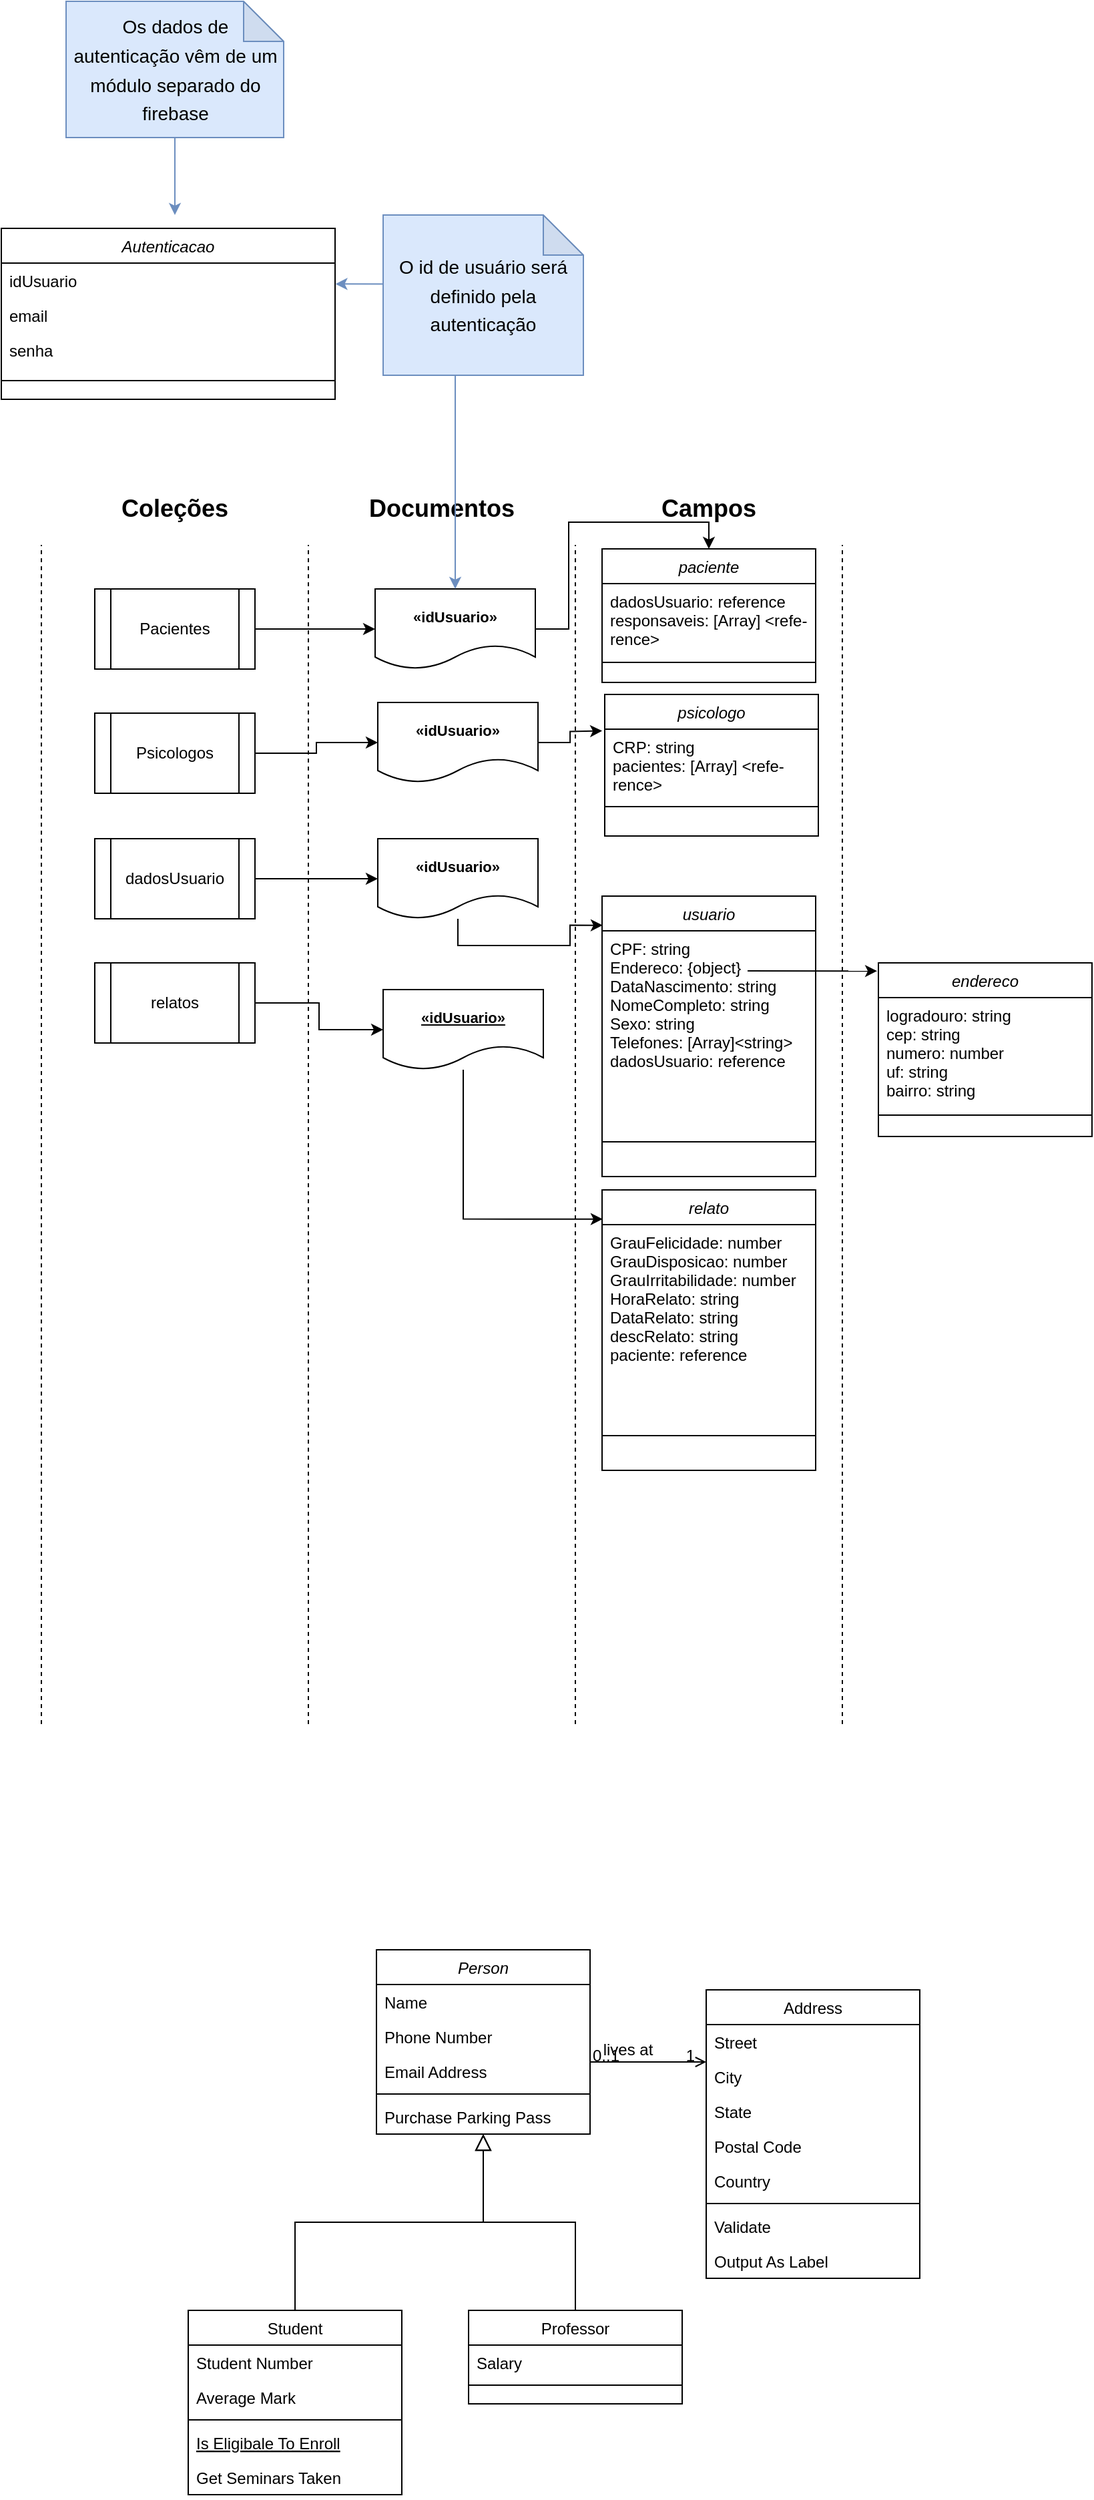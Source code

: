 <mxfile version="13.0.3" type="device"><diagram id="C5RBs43oDa-KdzZeNtuy" name="Page-1"><mxGraphModel dx="593" dy="1517" grid="1" gridSize="10" guides="1" tooltips="1" connect="1" arrows="1" fold="1" page="1" pageScale="1" pageWidth="827" pageHeight="1169" math="0" shadow="0"><root><mxCell id="WIyWlLk6GJQsqaUBKTNV-0"/><mxCell id="WIyWlLk6GJQsqaUBKTNV-1" parent="WIyWlLk6GJQsqaUBKTNV-0"/><mxCell id="zkfFHV4jXpPFQw0GAbJ--12" value="" style="endArrow=block;endSize=10;endFill=0;shadow=0;strokeWidth=1;rounded=0;edgeStyle=elbowEdgeStyle;elbow=vertical;" parent="WIyWlLk6GJQsqaUBKTNV-1" source="zkfFHV4jXpPFQw0GAbJ--6" target="zkfFHV4jXpPFQw0GAbJ--0" edge="1"><mxGeometry width="160" relative="1" as="geometry"><mxPoint x="230" y="1282" as="sourcePoint"/><mxPoint x="230" y="1282" as="targetPoint"/></mxGeometry></mxCell><mxCell id="zkfFHV4jXpPFQw0GAbJ--16" value="" style="endArrow=block;endSize=10;endFill=0;shadow=0;strokeWidth=1;rounded=0;edgeStyle=elbowEdgeStyle;elbow=vertical;" parent="WIyWlLk6GJQsqaUBKTNV-1" source="zkfFHV4jXpPFQw0GAbJ--13" target="zkfFHV4jXpPFQw0GAbJ--0" edge="1"><mxGeometry width="160" relative="1" as="geometry"><mxPoint x="240" y="1452" as="sourcePoint"/><mxPoint x="340" y="1350" as="targetPoint"/></mxGeometry></mxCell><mxCell id="zkfFHV4jXpPFQw0GAbJ--26" value="" style="endArrow=open;shadow=0;strokeWidth=1;strokeColor=#000000;rounded=0;endFill=1;edgeStyle=elbowEdgeStyle;elbow=vertical;" parent="WIyWlLk6GJQsqaUBKTNV-1" source="zkfFHV4jXpPFQw0GAbJ--0" target="zkfFHV4jXpPFQw0GAbJ--17" edge="1"><mxGeometry x="0.5" y="41" relative="1" as="geometry"><mxPoint x="410" y="1271" as="sourcePoint"/><mxPoint x="570" y="1271" as="targetPoint"/><mxPoint x="-40" y="32" as="offset"/></mxGeometry></mxCell><mxCell id="zkfFHV4jXpPFQw0GAbJ--27" value="0..1" style="resizable=0;align=left;verticalAlign=bottom;labelBackgroundColor=none;fontSize=12;" parent="zkfFHV4jXpPFQw0GAbJ--26" connectable="0" vertex="1"><mxGeometry x="-1" relative="1" as="geometry"><mxPoint y="4" as="offset"/></mxGeometry></mxCell><mxCell id="zkfFHV4jXpPFQw0GAbJ--28" value="1" style="resizable=0;align=right;verticalAlign=bottom;labelBackgroundColor=none;fontSize=12;" parent="zkfFHV4jXpPFQw0GAbJ--26" connectable="0" vertex="1"><mxGeometry x="1" relative="1" as="geometry"><mxPoint x="-7" y="4" as="offset"/></mxGeometry></mxCell><mxCell id="zkfFHV4jXpPFQw0GAbJ--29" value="lives at" style="text;html=1;resizable=0;points=[];;align=center;verticalAlign=middle;labelBackgroundColor=none;rounded=0;shadow=0;strokeWidth=1;fontSize=12;" parent="zkfFHV4jXpPFQw0GAbJ--26" vertex="1" connectable="0"><mxGeometry x="0.5" y="49" relative="1" as="geometry"><mxPoint x="-38" y="40" as="offset"/></mxGeometry></mxCell><mxCell id="lcJ1DQNhP69Ylw-X5s3o-6" value="Autenticacao" style="swimlane;fontStyle=2;align=center;verticalAlign=top;childLayout=stackLayout;horizontal=1;startSize=26;horizontalStack=0;resizeParent=1;resizeLast=0;collapsible=1;marginBottom=0;rounded=0;shadow=0;strokeWidth=1;" vertex="1" parent="WIyWlLk6GJQsqaUBKTNV-1"><mxGeometry x="10" y="-120" width="250" height="128" as="geometry"><mxRectangle x="379" y="580" width="160" height="26" as="alternateBounds"/></mxGeometry></mxCell><mxCell id="lcJ1DQNhP69Ylw-X5s3o-7" value="idUsuario" style="text;align=left;verticalAlign=top;spacingLeft=4;spacingRight=4;overflow=hidden;rotatable=0;points=[[0,0.5],[1,0.5]];portConstraint=eastwest;" vertex="1" parent="lcJ1DQNhP69Ylw-X5s3o-6"><mxGeometry y="26" width="250" height="26" as="geometry"/></mxCell><mxCell id="lcJ1DQNhP69Ylw-X5s3o-8" value="email" style="text;align=left;verticalAlign=top;spacingLeft=4;spacingRight=4;overflow=hidden;rotatable=0;points=[[0,0.5],[1,0.5]];portConstraint=eastwest;rounded=0;shadow=0;html=0;" vertex="1" parent="lcJ1DQNhP69Ylw-X5s3o-6"><mxGeometry y="52" width="250" height="26" as="geometry"/></mxCell><mxCell id="lcJ1DQNhP69Ylw-X5s3o-9" value="senha" style="text;align=left;verticalAlign=top;spacingLeft=4;spacingRight=4;overflow=hidden;rotatable=0;points=[[0,0.5],[1,0.5]];portConstraint=eastwest;rounded=0;shadow=0;html=0;" vertex="1" parent="lcJ1DQNhP69Ylw-X5s3o-6"><mxGeometry y="78" width="250" height="26" as="geometry"/></mxCell><mxCell id="lcJ1DQNhP69Ylw-X5s3o-10" value="" style="line;html=1;strokeWidth=1;align=left;verticalAlign=middle;spacingTop=-1;spacingLeft=3;spacingRight=3;rotatable=0;labelPosition=right;points=[];portConstraint=eastwest;" vertex="1" parent="lcJ1DQNhP69Ylw-X5s3o-6"><mxGeometry y="104" width="250" height="20" as="geometry"/></mxCell><mxCell id="lcJ1DQNhP69Ylw-X5s3o-16" value="" style="edgeStyle=orthogonalEdgeStyle;rounded=0;orthogonalLoop=1;jettySize=auto;html=1;fontSize=18;entryX=0;entryY=0.5;entryDx=0;entryDy=0;" edge="1" parent="WIyWlLk6GJQsqaUBKTNV-1" source="lcJ1DQNhP69Ylw-X5s3o-0" target="lcJ1DQNhP69Ylw-X5s3o-25"><mxGeometry relative="1" as="geometry"><mxPoint x="280" y="180.0" as="targetPoint"/></mxGeometry></mxCell><mxCell id="lcJ1DQNhP69Ylw-X5s3o-0" value="Pacientes" style="shape=process;whiteSpace=wrap;html=1;backgroundOutline=1;" vertex="1" parent="WIyWlLk6GJQsqaUBKTNV-1"><mxGeometry x="80" y="150" width="120" height="60" as="geometry"/></mxCell><mxCell id="lcJ1DQNhP69Ylw-X5s3o-93" value="" style="edgeStyle=orthogonalEdgeStyle;rounded=0;orthogonalLoop=1;jettySize=auto;html=1;fontSize=11;" edge="1" parent="WIyWlLk6GJQsqaUBKTNV-1" source="lcJ1DQNhP69Ylw-X5s3o-1" target="lcJ1DQNhP69Ylw-X5s3o-63"><mxGeometry relative="1" as="geometry"><mxPoint x="280" y="273" as="targetPoint"/></mxGeometry></mxCell><mxCell id="lcJ1DQNhP69Ylw-X5s3o-1" value="Psicologos" style="shape=process;whiteSpace=wrap;html=1;backgroundOutline=1;" vertex="1" parent="WIyWlLk6GJQsqaUBKTNV-1"><mxGeometry x="80" y="243" width="120" height="60" as="geometry"/></mxCell><mxCell id="lcJ1DQNhP69Ylw-X5s3o-94" value="" style="edgeStyle=orthogonalEdgeStyle;rounded=0;orthogonalLoop=1;jettySize=auto;html=1;fontSize=11;" edge="1" parent="WIyWlLk6GJQsqaUBKTNV-1" source="lcJ1DQNhP69Ylw-X5s3o-2" target="lcJ1DQNhP69Ylw-X5s3o-71"><mxGeometry relative="1" as="geometry"/></mxCell><mxCell id="lcJ1DQNhP69Ylw-X5s3o-2" value="dadosUsuario" style="shape=process;whiteSpace=wrap;html=1;backgroundOutline=1;" vertex="1" parent="WIyWlLk6GJQsqaUBKTNV-1"><mxGeometry x="80" y="337" width="120" height="60" as="geometry"/></mxCell><mxCell id="lcJ1DQNhP69Ylw-X5s3o-3" value="" style="endArrow=none;dashed=1;html=1;" edge="1" parent="WIyWlLk6GJQsqaUBKTNV-1"><mxGeometry width="50" height="50" relative="1" as="geometry"><mxPoint x="40" y="1000" as="sourcePoint"/><mxPoint x="40" y="117" as="targetPoint"/></mxGeometry></mxCell><mxCell id="lcJ1DQNhP69Ylw-X5s3o-4" value="" style="endArrow=none;dashed=1;html=1;" edge="1" parent="WIyWlLk6GJQsqaUBKTNV-1"><mxGeometry width="50" height="50" relative="1" as="geometry"><mxPoint x="240" y="1000" as="sourcePoint"/><mxPoint x="240" y="117" as="targetPoint"/></mxGeometry></mxCell><mxCell id="lcJ1DQNhP69Ylw-X5s3o-5" value="Coleções" style="text;html=1;strokeColor=none;fillColor=none;align=center;verticalAlign=middle;whiteSpace=wrap;rounded=0;fontSize=18;fontStyle=1" vertex="1" parent="WIyWlLk6GJQsqaUBKTNV-1"><mxGeometry x="120" y="80" width="40" height="20" as="geometry"/></mxCell><mxCell id="lcJ1DQNhP69Ylw-X5s3o-14" value="" style="edgeStyle=orthogonalEdgeStyle;rounded=0;orthogonalLoop=1;jettySize=auto;html=1;fontSize=18;fillColor=#dae8fc;strokeColor=#6c8ebf;" edge="1" parent="WIyWlLk6GJQsqaUBKTNV-1" source="lcJ1DQNhP69Ylw-X5s3o-13"><mxGeometry relative="1" as="geometry"><mxPoint x="140" y="-130" as="targetPoint"/></mxGeometry></mxCell><mxCell id="lcJ1DQNhP69Ylw-X5s3o-13" value="&lt;font style=&quot;font-size: 14px&quot;&gt;Os dados de autenticação vêm de um módulo separado do firebase&lt;/font&gt;" style="shape=note;whiteSpace=wrap;html=1;backgroundOutline=1;darkOpacity=0.05;fontSize=18;fillColor=#dae8fc;strokeColor=#6c8ebf;" vertex="1" parent="WIyWlLk6GJQsqaUBKTNV-1"><mxGeometry x="58.5" y="-290" width="163" height="102" as="geometry"/></mxCell><mxCell id="lcJ1DQNhP69Ylw-X5s3o-22" value="" style="endArrow=none;dashed=1;html=1;" edge="1" parent="WIyWlLk6GJQsqaUBKTNV-1"><mxGeometry width="50" height="50" relative="1" as="geometry"><mxPoint x="440" y="1000" as="sourcePoint"/><mxPoint x="440" y="117" as="targetPoint"/></mxGeometry></mxCell><mxCell id="lcJ1DQNhP69Ylw-X5s3o-23" value="Documentos" style="text;html=1;strokeColor=none;fillColor=none;align=center;verticalAlign=middle;whiteSpace=wrap;rounded=0;fontSize=18;fontStyle=1" vertex="1" parent="WIyWlLk6GJQsqaUBKTNV-1"><mxGeometry x="320" y="80" width="40" height="20" as="geometry"/></mxCell><mxCell id="lcJ1DQNhP69Ylw-X5s3o-33" value="" style="endArrow=none;dashed=1;html=1;" edge="1" parent="WIyWlLk6GJQsqaUBKTNV-1"><mxGeometry width="50" height="50" relative="1" as="geometry"><mxPoint x="640" y="1000" as="sourcePoint"/><mxPoint x="640" y="117" as="targetPoint"/></mxGeometry></mxCell><mxCell id="lcJ1DQNhP69Ylw-X5s3o-34" value="Campos" style="text;html=1;strokeColor=none;fillColor=none;align=center;verticalAlign=middle;whiteSpace=wrap;rounded=0;fontSize=18;fontStyle=1" vertex="1" parent="WIyWlLk6GJQsqaUBKTNV-1"><mxGeometry x="520" y="80" width="40" height="20" as="geometry"/></mxCell><mxCell id="lcJ1DQNhP69Ylw-X5s3o-61" value="" style="group" vertex="1" connectable="0" parent="WIyWlLk6GJQsqaUBKTNV-1"><mxGeometry x="290" y="130" width="330" height="138" as="geometry"/></mxCell><mxCell id="lcJ1DQNhP69Ylw-X5s3o-26" value="paciente" style="swimlane;fontStyle=2;align=center;verticalAlign=top;childLayout=stackLayout;horizontal=1;startSize=26;horizontalStack=0;resizeParent=1;resizeLast=0;collapsible=1;marginBottom=0;rounded=0;shadow=0;strokeWidth=1;" vertex="1" parent="lcJ1DQNhP69Ylw-X5s3o-61"><mxGeometry x="170" y="-10" width="160" height="100" as="geometry"><mxRectangle x="460" y="130" width="160" height="26" as="alternateBounds"/></mxGeometry></mxCell><mxCell id="lcJ1DQNhP69Ylw-X5s3o-29" value="dadosUsuario: reference&#10;responsaveis: [Array] &lt;refe-&#10;rence&gt;" style="text;align=left;verticalAlign=top;spacingLeft=4;spacingRight=4;overflow=hidden;rotatable=0;points=[[0,0.5],[1,0.5]];portConstraint=eastwest;rounded=0;shadow=0;html=0;fontStyle=0" vertex="1" parent="lcJ1DQNhP69Ylw-X5s3o-26"><mxGeometry y="26" width="160" height="54" as="geometry"/></mxCell><mxCell id="lcJ1DQNhP69Ylw-X5s3o-30" value="" style="line;html=1;strokeWidth=1;align=left;verticalAlign=middle;spacingTop=-1;spacingLeft=3;spacingRight=3;rotatable=0;labelPosition=right;points=[];portConstraint=eastwest;" vertex="1" parent="lcJ1DQNhP69Ylw-X5s3o-26"><mxGeometry y="80" width="160" height="10" as="geometry"/></mxCell><mxCell id="lcJ1DQNhP69Ylw-X5s3o-25" value="«idUsuario»" style="shape=document;whiteSpace=wrap;html=1;boundedLbl=1;fontSize=11;fontStyle=1" vertex="1" parent="lcJ1DQNhP69Ylw-X5s3o-61"><mxGeometry y="20" width="120" height="60" as="geometry"/></mxCell><mxCell id="lcJ1DQNhP69Ylw-X5s3o-36" value="" style="edgeStyle=orthogonalEdgeStyle;rounded=0;orthogonalLoop=1;jettySize=auto;html=1;fontSize=11;entryX=0.5;entryY=0;entryDx=0;entryDy=0;" edge="1" parent="lcJ1DQNhP69Ylw-X5s3o-61" source="lcJ1DQNhP69Ylw-X5s3o-25" target="lcJ1DQNhP69Ylw-X5s3o-26"><mxGeometry relative="1" as="geometry"/></mxCell><mxCell id="lcJ1DQNhP69Ylw-X5s3o-62" value="" style="group" vertex="1" connectable="0" parent="WIyWlLk6GJQsqaUBKTNV-1"><mxGeometry x="292" y="215" width="330" height="138" as="geometry"/></mxCell><mxCell id="lcJ1DQNhP69Ylw-X5s3o-90" value="" style="edgeStyle=orthogonalEdgeStyle;rounded=0;orthogonalLoop=1;jettySize=auto;html=1;fontSize=11;entryX=-0.012;entryY=0.05;entryDx=0;entryDy=0;entryPerimeter=0;" edge="1" parent="lcJ1DQNhP69Ylw-X5s3o-62" source="lcJ1DQNhP69Ylw-X5s3o-63"><mxGeometry relative="1" as="geometry"><mxPoint x="168.08" y="41.3" as="targetPoint"/></mxGeometry></mxCell><mxCell id="lcJ1DQNhP69Ylw-X5s3o-63" value="«idUsuario»" style="shape=document;whiteSpace=wrap;html=1;boundedLbl=1;fontSize=11;fontStyle=1" vertex="1" parent="lcJ1DQNhP69Ylw-X5s3o-62"><mxGeometry y="20" width="120" height="60" as="geometry"/></mxCell><mxCell id="lcJ1DQNhP69Ylw-X5s3o-64" value="psicologo" style="swimlane;fontStyle=2;align=center;verticalAlign=top;childLayout=stackLayout;horizontal=1;startSize=26;horizontalStack=0;resizeParent=1;resizeLast=0;collapsible=1;marginBottom=0;rounded=0;shadow=0;strokeWidth=1;" vertex="1" parent="lcJ1DQNhP69Ylw-X5s3o-62"><mxGeometry x="170" y="14" width="160" height="106" as="geometry"><mxRectangle x="460" y="130" width="160" height="26" as="alternateBounds"/></mxGeometry></mxCell><mxCell id="lcJ1DQNhP69Ylw-X5s3o-67" value="CRP: string&#10;pacientes: [Array] &lt;refe-&#10;rence&gt;" style="text;align=left;verticalAlign=top;spacingLeft=4;spacingRight=4;overflow=hidden;rotatable=0;points=[[0,0.5],[1,0.5]];portConstraint=eastwest;rounded=0;shadow=0;html=0;" vertex="1" parent="lcJ1DQNhP69Ylw-X5s3o-64"><mxGeometry y="26" width="160" height="54" as="geometry"/></mxCell><mxCell id="lcJ1DQNhP69Ylw-X5s3o-68" value="" style="line;html=1;strokeWidth=1;align=left;verticalAlign=middle;spacingTop=-1;spacingLeft=3;spacingRight=3;rotatable=0;labelPosition=right;points=[];portConstraint=eastwest;" vertex="1" parent="lcJ1DQNhP69Ylw-X5s3o-64"><mxGeometry y="80" width="160" height="8" as="geometry"/></mxCell><mxCell id="zkfFHV4jXpPFQw0GAbJ--6" value="Student" style="swimlane;fontStyle=0;align=center;verticalAlign=top;childLayout=stackLayout;horizontal=1;startSize=26;horizontalStack=0;resizeParent=1;resizeLast=0;collapsible=1;marginBottom=0;rounded=0;shadow=0;strokeWidth=1;" parent="WIyWlLk6GJQsqaUBKTNV-1" vertex="1"><mxGeometry x="150" y="1439" width="160" height="138" as="geometry"><mxRectangle x="130" y="380" width="160" height="26" as="alternateBounds"/></mxGeometry></mxCell><mxCell id="zkfFHV4jXpPFQw0GAbJ--7" value="Student Number" style="text;align=left;verticalAlign=top;spacingLeft=4;spacingRight=4;overflow=hidden;rotatable=0;points=[[0,0.5],[1,0.5]];portConstraint=eastwest;" parent="zkfFHV4jXpPFQw0GAbJ--6" vertex="1"><mxGeometry y="26" width="160" height="26" as="geometry"/></mxCell><mxCell id="zkfFHV4jXpPFQw0GAbJ--8" value="Average Mark" style="text;align=left;verticalAlign=top;spacingLeft=4;spacingRight=4;overflow=hidden;rotatable=0;points=[[0,0.5],[1,0.5]];portConstraint=eastwest;rounded=0;shadow=0;html=0;" parent="zkfFHV4jXpPFQw0GAbJ--6" vertex="1"><mxGeometry y="52" width="160" height="26" as="geometry"/></mxCell><mxCell id="zkfFHV4jXpPFQw0GAbJ--9" value="" style="line;html=1;strokeWidth=1;align=left;verticalAlign=middle;spacingTop=-1;spacingLeft=3;spacingRight=3;rotatable=0;labelPosition=right;points=[];portConstraint=eastwest;" parent="zkfFHV4jXpPFQw0GAbJ--6" vertex="1"><mxGeometry y="78" width="160" height="8" as="geometry"/></mxCell><mxCell id="zkfFHV4jXpPFQw0GAbJ--10" value="Is Eligibale To Enroll" style="text;align=left;verticalAlign=top;spacingLeft=4;spacingRight=4;overflow=hidden;rotatable=0;points=[[0,0.5],[1,0.5]];portConstraint=eastwest;fontStyle=4" parent="zkfFHV4jXpPFQw0GAbJ--6" vertex="1"><mxGeometry y="86" width="160" height="26" as="geometry"/></mxCell><mxCell id="zkfFHV4jXpPFQw0GAbJ--11" value="Get Seminars Taken" style="text;align=left;verticalAlign=top;spacingLeft=4;spacingRight=4;overflow=hidden;rotatable=0;points=[[0,0.5],[1,0.5]];portConstraint=eastwest;" parent="zkfFHV4jXpPFQw0GAbJ--6" vertex="1"><mxGeometry y="112" width="160" height="26" as="geometry"/></mxCell><mxCell id="zkfFHV4jXpPFQw0GAbJ--13" value="Professor" style="swimlane;fontStyle=0;align=center;verticalAlign=top;childLayout=stackLayout;horizontal=1;startSize=26;horizontalStack=0;resizeParent=1;resizeLast=0;collapsible=1;marginBottom=0;rounded=0;shadow=0;strokeWidth=1;" parent="WIyWlLk6GJQsqaUBKTNV-1" vertex="1"><mxGeometry x="360" y="1439" width="160" height="70" as="geometry"><mxRectangle x="340" y="380" width="170" height="26" as="alternateBounds"/></mxGeometry></mxCell><mxCell id="zkfFHV4jXpPFQw0GAbJ--14" value="Salary" style="text;align=left;verticalAlign=top;spacingLeft=4;spacingRight=4;overflow=hidden;rotatable=0;points=[[0,0.5],[1,0.5]];portConstraint=eastwest;" parent="zkfFHV4jXpPFQw0GAbJ--13" vertex="1"><mxGeometry y="26" width="160" height="26" as="geometry"/></mxCell><mxCell id="zkfFHV4jXpPFQw0GAbJ--15" value="" style="line;html=1;strokeWidth=1;align=left;verticalAlign=middle;spacingTop=-1;spacingLeft=3;spacingRight=3;rotatable=0;labelPosition=right;points=[];portConstraint=eastwest;" parent="zkfFHV4jXpPFQw0GAbJ--13" vertex="1"><mxGeometry y="52" width="160" height="8" as="geometry"/></mxCell><mxCell id="zkfFHV4jXpPFQw0GAbJ--17" value="Address" style="swimlane;fontStyle=0;align=center;verticalAlign=top;childLayout=stackLayout;horizontal=1;startSize=26;horizontalStack=0;resizeParent=1;resizeLast=0;collapsible=1;marginBottom=0;rounded=0;shadow=0;strokeWidth=1;" parent="WIyWlLk6GJQsqaUBKTNV-1" vertex="1"><mxGeometry x="538" y="1199" width="160" height="216" as="geometry"><mxRectangle x="550" y="140" width="160" height="26" as="alternateBounds"/></mxGeometry></mxCell><mxCell id="zkfFHV4jXpPFQw0GAbJ--18" value="Street" style="text;align=left;verticalAlign=top;spacingLeft=4;spacingRight=4;overflow=hidden;rotatable=0;points=[[0,0.5],[1,0.5]];portConstraint=eastwest;" parent="zkfFHV4jXpPFQw0GAbJ--17" vertex="1"><mxGeometry y="26" width="160" height="26" as="geometry"/></mxCell><mxCell id="zkfFHV4jXpPFQw0GAbJ--19" value="City" style="text;align=left;verticalAlign=top;spacingLeft=4;spacingRight=4;overflow=hidden;rotatable=0;points=[[0,0.5],[1,0.5]];portConstraint=eastwest;rounded=0;shadow=0;html=0;" parent="zkfFHV4jXpPFQw0GAbJ--17" vertex="1"><mxGeometry y="52" width="160" height="26" as="geometry"/></mxCell><mxCell id="zkfFHV4jXpPFQw0GAbJ--20" value="State" style="text;align=left;verticalAlign=top;spacingLeft=4;spacingRight=4;overflow=hidden;rotatable=0;points=[[0,0.5],[1,0.5]];portConstraint=eastwest;rounded=0;shadow=0;html=0;" parent="zkfFHV4jXpPFQw0GAbJ--17" vertex="1"><mxGeometry y="78" width="160" height="26" as="geometry"/></mxCell><mxCell id="zkfFHV4jXpPFQw0GAbJ--21" value="Postal Code" style="text;align=left;verticalAlign=top;spacingLeft=4;spacingRight=4;overflow=hidden;rotatable=0;points=[[0,0.5],[1,0.5]];portConstraint=eastwest;rounded=0;shadow=0;html=0;" parent="zkfFHV4jXpPFQw0GAbJ--17" vertex="1"><mxGeometry y="104" width="160" height="26" as="geometry"/></mxCell><mxCell id="zkfFHV4jXpPFQw0GAbJ--22" value="Country" style="text;align=left;verticalAlign=top;spacingLeft=4;spacingRight=4;overflow=hidden;rotatable=0;points=[[0,0.5],[1,0.5]];portConstraint=eastwest;rounded=0;shadow=0;html=0;" parent="zkfFHV4jXpPFQw0GAbJ--17" vertex="1"><mxGeometry y="130" width="160" height="26" as="geometry"/></mxCell><mxCell id="zkfFHV4jXpPFQw0GAbJ--23" value="" style="line;html=1;strokeWidth=1;align=left;verticalAlign=middle;spacingTop=-1;spacingLeft=3;spacingRight=3;rotatable=0;labelPosition=right;points=[];portConstraint=eastwest;" parent="zkfFHV4jXpPFQw0GAbJ--17" vertex="1"><mxGeometry y="156" width="160" height="8" as="geometry"/></mxCell><mxCell id="zkfFHV4jXpPFQw0GAbJ--24" value="Validate" style="text;align=left;verticalAlign=top;spacingLeft=4;spacingRight=4;overflow=hidden;rotatable=0;points=[[0,0.5],[1,0.5]];portConstraint=eastwest;" parent="zkfFHV4jXpPFQw0GAbJ--17" vertex="1"><mxGeometry y="164" width="160" height="26" as="geometry"/></mxCell><mxCell id="zkfFHV4jXpPFQw0GAbJ--25" value="Output As Label" style="text;align=left;verticalAlign=top;spacingLeft=4;spacingRight=4;overflow=hidden;rotatable=0;points=[[0,0.5],[1,0.5]];portConstraint=eastwest;" parent="zkfFHV4jXpPFQw0GAbJ--17" vertex="1"><mxGeometry y="190" width="160" height="26" as="geometry"/></mxCell><mxCell id="zkfFHV4jXpPFQw0GAbJ--0" value="Person" style="swimlane;fontStyle=2;align=center;verticalAlign=top;childLayout=stackLayout;horizontal=1;startSize=26;horizontalStack=0;resizeParent=1;resizeLast=0;collapsible=1;marginBottom=0;rounded=0;shadow=0;strokeWidth=1;" parent="WIyWlLk6GJQsqaUBKTNV-1" vertex="1"><mxGeometry x="291" y="1169" width="160" height="138" as="geometry"><mxRectangle x="379" y="580" width="160" height="26" as="alternateBounds"/></mxGeometry></mxCell><mxCell id="zkfFHV4jXpPFQw0GAbJ--1" value="Name" style="text;align=left;verticalAlign=top;spacingLeft=4;spacingRight=4;overflow=hidden;rotatable=0;points=[[0,0.5],[1,0.5]];portConstraint=eastwest;" parent="zkfFHV4jXpPFQw0GAbJ--0" vertex="1"><mxGeometry y="26" width="160" height="26" as="geometry"/></mxCell><mxCell id="zkfFHV4jXpPFQw0GAbJ--2" value="Phone Number" style="text;align=left;verticalAlign=top;spacingLeft=4;spacingRight=4;overflow=hidden;rotatable=0;points=[[0,0.5],[1,0.5]];portConstraint=eastwest;rounded=0;shadow=0;html=0;" parent="zkfFHV4jXpPFQw0GAbJ--0" vertex="1"><mxGeometry y="52" width="160" height="26" as="geometry"/></mxCell><mxCell id="zkfFHV4jXpPFQw0GAbJ--3" value="Email Address" style="text;align=left;verticalAlign=top;spacingLeft=4;spacingRight=4;overflow=hidden;rotatable=0;points=[[0,0.5],[1,0.5]];portConstraint=eastwest;rounded=0;shadow=0;html=0;" parent="zkfFHV4jXpPFQw0GAbJ--0" vertex="1"><mxGeometry y="78" width="160" height="26" as="geometry"/></mxCell><mxCell id="zkfFHV4jXpPFQw0GAbJ--4" value="" style="line;html=1;strokeWidth=1;align=left;verticalAlign=middle;spacingTop=-1;spacingLeft=3;spacingRight=3;rotatable=0;labelPosition=right;points=[];portConstraint=eastwest;" parent="zkfFHV4jXpPFQw0GAbJ--0" vertex="1"><mxGeometry y="104" width="160" height="8" as="geometry"/></mxCell><mxCell id="zkfFHV4jXpPFQw0GAbJ--5" value="Purchase Parking Pass" style="text;align=left;verticalAlign=top;spacingLeft=4;spacingRight=4;overflow=hidden;rotatable=0;points=[[0,0.5],[1,0.5]];portConstraint=eastwest;" parent="zkfFHV4jXpPFQw0GAbJ--0" vertex="1"><mxGeometry y="112" width="160" height="26" as="geometry"/></mxCell><mxCell id="lcJ1DQNhP69Ylw-X5s3o-73" value="" style="endArrow=classic;startArrow=classic;html=1;fontSize=11;exitX=1.001;exitY=0.603;exitDx=0;exitDy=0;exitPerimeter=0;edgeStyle=orthogonalEdgeStyle;elbow=vertical;fillColor=#dae8fc;strokeColor=#6c8ebf;" edge="1" parent="WIyWlLk6GJQsqaUBKTNV-1" source="lcJ1DQNhP69Ylw-X5s3o-7" target="lcJ1DQNhP69Ylw-X5s3o-25"><mxGeometry width="50" height="50" relative="1" as="geometry"><mxPoint x="320" y="30" as="sourcePoint"/><mxPoint x="370" y="-20" as="targetPoint"/></mxGeometry></mxCell><mxCell id="lcJ1DQNhP69Ylw-X5s3o-74" value="&lt;font style=&quot;font-size: 14px&quot;&gt;O id de usuário será definido pela autenticação&lt;/font&gt;" style="shape=note;whiteSpace=wrap;html=1;backgroundOutline=1;darkOpacity=0.05;fontSize=18;fillColor=#dae8fc;strokeColor=#6c8ebf;" vertex="1" parent="WIyWlLk6GJQsqaUBKTNV-1"><mxGeometry x="296" y="-130" width="150" height="120" as="geometry"/></mxCell><mxCell id="lcJ1DQNhP69Ylw-X5s3o-95" value="" style="edgeStyle=orthogonalEdgeStyle;rounded=0;orthogonalLoop=1;jettySize=auto;html=1;fontSize=11;" edge="1" parent="WIyWlLk6GJQsqaUBKTNV-1" source="lcJ1DQNhP69Ylw-X5s3o-75" target="lcJ1DQNhP69Ylw-X5s3o-88"><mxGeometry relative="1" as="geometry"/></mxCell><mxCell id="lcJ1DQNhP69Ylw-X5s3o-75" value="relatos" style="shape=process;whiteSpace=wrap;html=1;backgroundOutline=1;" vertex="1" parent="WIyWlLk6GJQsqaUBKTNV-1"><mxGeometry x="80" y="430" width="120" height="60" as="geometry"/></mxCell><mxCell id="lcJ1DQNhP69Ylw-X5s3o-87" value="" style="edgeStyle=orthogonalEdgeStyle;rounded=0;orthogonalLoop=1;jettySize=auto;html=1;fontSize=11;entryX=0.003;entryY=-0.027;entryDx=0;entryDy=0;entryPerimeter=0;fontStyle=4" edge="1" parent="WIyWlLk6GJQsqaUBKTNV-1" source="lcJ1DQNhP69Ylw-X5s3o-88" target="lcJ1DQNhP69Ylw-X5s3o-81"><mxGeometry relative="1" as="geometry"/></mxCell><mxCell id="lcJ1DQNhP69Ylw-X5s3o-88" value="«idUsuario»" style="shape=document;whiteSpace=wrap;html=1;boundedLbl=1;fontSize=11;fontStyle=5" vertex="1" parent="WIyWlLk6GJQsqaUBKTNV-1"><mxGeometry x="296" y="450" width="120" height="60" as="geometry"/></mxCell><mxCell id="lcJ1DQNhP69Ylw-X5s3o-60" value="" style="group;container=1;" vertex="1" connectable="0" parent="WIyWlLk6GJQsqaUBKTNV-1"><mxGeometry x="460" y="380" width="367" height="430" as="geometry"/></mxCell><mxCell id="lcJ1DQNhP69Ylw-X5s3o-45" value="usuario" style="swimlane;fontStyle=2;align=center;verticalAlign=top;childLayout=stackLayout;horizontal=1;startSize=26;horizontalStack=0;resizeParent=1;resizeLast=0;collapsible=1;marginBottom=0;rounded=0;shadow=0;strokeWidth=1;" vertex="1" parent="lcJ1DQNhP69Ylw-X5s3o-60"><mxGeometry width="160" height="210" as="geometry"><mxRectangle x="379" y="580" width="160" height="26" as="alternateBounds"/></mxGeometry></mxCell><mxCell id="lcJ1DQNhP69Ylw-X5s3o-46" value="CPF: string&#10;Endereco: {object}&#10;DataNascimento: string&#10;NomeCompleto: string&#10;Sexo: string&#10;Telefones: [Array]&lt;string&gt;&#10;dadosUsuario: reference" style="text;align=left;verticalAlign=top;spacingLeft=4;spacingRight=4;overflow=hidden;rotatable=0;points=[[0,0.5],[1,0.5]];portConstraint=eastwest;spacingTop=0;spacing=2;" vertex="1" parent="lcJ1DQNhP69Ylw-X5s3o-45"><mxGeometry y="26" width="160" height="154" as="geometry"/></mxCell><mxCell id="lcJ1DQNhP69Ylw-X5s3o-49" value="" style="line;html=1;strokeWidth=1;align=left;verticalAlign=middle;spacingTop=-1;spacingLeft=3;spacingRight=3;rotatable=0;labelPosition=right;points=[];portConstraint=eastwest;" vertex="1" parent="lcJ1DQNhP69Ylw-X5s3o-45"><mxGeometry y="180" width="160" height="8" as="geometry"/></mxCell><mxCell id="lcJ1DQNhP69Ylw-X5s3o-51" value="" style="endArrow=classic;html=1;fontSize=11;entryX=-0.006;entryY=0.047;entryDx=0;entryDy=0;entryPerimeter=0;" edge="1" parent="lcJ1DQNhP69Ylw-X5s3o-60" target="lcJ1DQNhP69Ylw-X5s3o-52"><mxGeometry width="50" height="50" relative="1" as="geometry"><mxPoint x="109" y="56" as="sourcePoint"/><mxPoint x="189" y="56" as="targetPoint"/></mxGeometry></mxCell><mxCell id="lcJ1DQNhP69Ylw-X5s3o-52" value="endereco" style="swimlane;fontStyle=2;align=center;verticalAlign=top;childLayout=stackLayout;horizontal=1;startSize=26;horizontalStack=0;resizeParent=1;resizeLast=0;collapsible=1;marginBottom=0;rounded=0;shadow=0;strokeWidth=1;" vertex="1" parent="lcJ1DQNhP69Ylw-X5s3o-60"><mxGeometry x="207" y="50" width="160" height="130" as="geometry"><mxRectangle x="460" y="130" width="160" height="26" as="alternateBounds"/></mxGeometry></mxCell><mxCell id="lcJ1DQNhP69Ylw-X5s3o-53" value="logradouro: string&#10;cep: string&#10;numero: number&#10;uf: string&#10;bairro: string" style="text;align=left;verticalAlign=top;spacingLeft=4;spacingRight=4;overflow=hidden;rotatable=0;points=[[0,0.5],[1,0.5]];portConstraint=eastwest;" vertex="1" parent="lcJ1DQNhP69Ylw-X5s3o-52"><mxGeometry y="26" width="160" height="84" as="geometry"/></mxCell><mxCell id="lcJ1DQNhP69Ylw-X5s3o-56" value="" style="line;html=1;strokeWidth=1;align=left;verticalAlign=middle;spacingTop=-1;spacingLeft=3;spacingRight=3;rotatable=0;labelPosition=right;points=[];portConstraint=eastwest;" vertex="1" parent="lcJ1DQNhP69Ylw-X5s3o-52"><mxGeometry y="110" width="160" height="8" as="geometry"/></mxCell><mxCell id="lcJ1DQNhP69Ylw-X5s3o-80" value="relato" style="swimlane;fontStyle=2;align=center;verticalAlign=top;childLayout=stackLayout;horizontal=1;startSize=26;horizontalStack=0;resizeParent=1;resizeLast=0;collapsible=1;marginBottom=0;rounded=0;shadow=0;strokeWidth=1;" vertex="1" parent="lcJ1DQNhP69Ylw-X5s3o-60"><mxGeometry y="220" width="160" height="210" as="geometry"><mxRectangle x="379" y="580" width="160" height="26" as="alternateBounds"/></mxGeometry></mxCell><mxCell id="lcJ1DQNhP69Ylw-X5s3o-81" value="GrauFelicidade: number&#10;GrauDisposicao: number&#10;GrauIrritabilidade: number&#10;HoraRelato: string&#10;DataRelato: string&#10;descRelato: string&#10;paciente: reference" style="text;align=left;verticalAlign=top;spacingLeft=4;spacingRight=4;overflow=hidden;rotatable=0;points=[[0,0.5],[1,0.5]];portConstraint=eastwest;spacingTop=0;spacing=2;" vertex="1" parent="lcJ1DQNhP69Ylw-X5s3o-80"><mxGeometry y="26" width="160" height="154" as="geometry"/></mxCell><mxCell id="lcJ1DQNhP69Ylw-X5s3o-82" value="" style="line;html=1;strokeWidth=1;align=left;verticalAlign=middle;spacingTop=-1;spacingLeft=3;spacingRight=3;rotatable=0;labelPosition=right;points=[];portConstraint=eastwest;" vertex="1" parent="lcJ1DQNhP69Ylw-X5s3o-80"><mxGeometry y="180" width="160" height="8" as="geometry"/></mxCell><mxCell id="lcJ1DQNhP69Ylw-X5s3o-72" value="" style="edgeStyle=orthogonalEdgeStyle;rounded=0;orthogonalLoop=1;jettySize=auto;html=1;fontSize=11;entryX=0.003;entryY=-0.027;entryDx=0;entryDy=0;entryPerimeter=0;" edge="1" parent="WIyWlLk6GJQsqaUBKTNV-1" source="lcJ1DQNhP69Ylw-X5s3o-71" target="lcJ1DQNhP69Ylw-X5s3o-46"><mxGeometry relative="1" as="geometry"/></mxCell><mxCell id="lcJ1DQNhP69Ylw-X5s3o-71" value="«idUsuario»" style="shape=document;whiteSpace=wrap;html=1;boundedLbl=1;fontSize=11;fontStyle=1" vertex="1" parent="WIyWlLk6GJQsqaUBKTNV-1"><mxGeometry x="292" y="337" width="120" height="60" as="geometry"/></mxCell></root></mxGraphModel></diagram></mxfile>